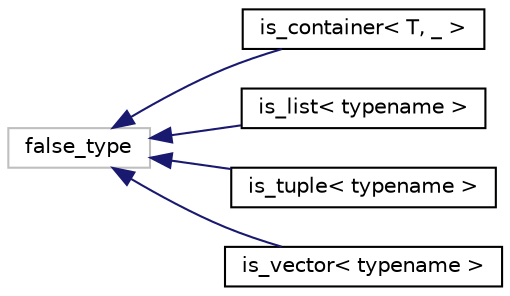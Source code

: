 digraph "Graphical Class Hierarchy"
{
 // LATEX_PDF_SIZE
  edge [fontname="Helvetica",fontsize="10",labelfontname="Helvetica",labelfontsize="10"];
  node [fontname="Helvetica",fontsize="10",shape=record];
  rankdir="LR";
  Node10 [label="false_type",height=0.2,width=0.4,color="grey75", fillcolor="white", style="filled",tooltip=" "];
  Node10 -> Node0 [dir="back",color="midnightblue",fontsize="10",style="solid",fontname="Helvetica"];
  Node0 [label="is_container\< T, _ \>",height=0.2,width=0.4,color="black", fillcolor="white", style="filled",URL="$structis__container.html",tooltip=" "];
  Node10 -> Node12 [dir="back",color="midnightblue",fontsize="10",style="solid",fontname="Helvetica"];
  Node12 [label="is_list\< typename \>",height=0.2,width=0.4,color="black", fillcolor="white", style="filled",URL="$structis__list.html",tooltip=" "];
  Node10 -> Node13 [dir="back",color="midnightblue",fontsize="10",style="solid",fontname="Helvetica"];
  Node13 [label="is_tuple\< typename \>",height=0.2,width=0.4,color="black", fillcolor="white", style="filled",URL="$structis__tuple.html",tooltip=" "];
  Node10 -> Node14 [dir="back",color="midnightblue",fontsize="10",style="solid",fontname="Helvetica"];
  Node14 [label="is_vector\< typename \>",height=0.2,width=0.4,color="black", fillcolor="white", style="filled",URL="$structis__vector.html",tooltip=" "];
}
